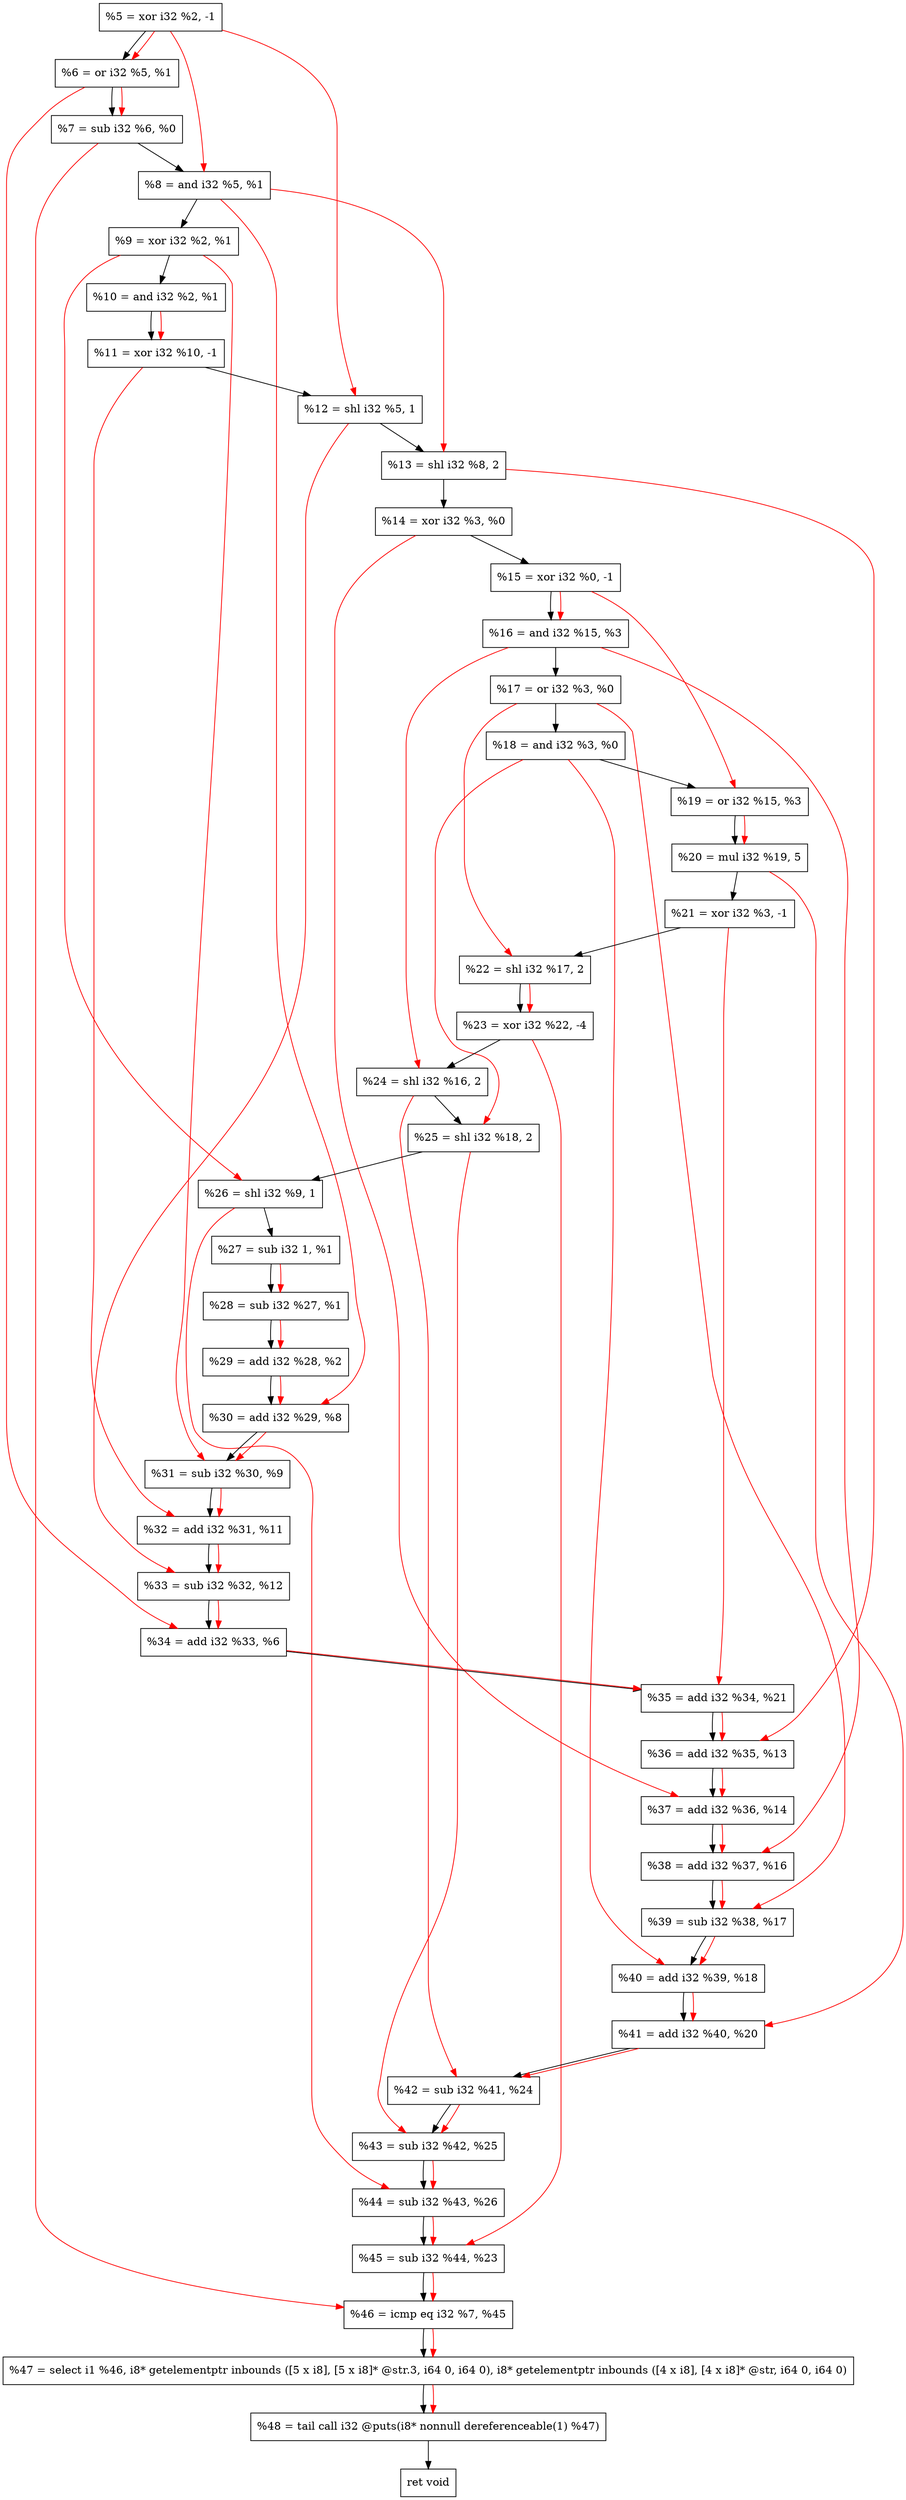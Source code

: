 digraph "DFG for'crackme' function" {
	Node0xbce180[shape=record, label="  %5 = xor i32 %2, -1"];
	Node0xbce1f0[shape=record, label="  %6 = or i32 %5, %1"];
	Node0xbce260[shape=record, label="  %7 = sub i32 %6, %0"];
	Node0xbce2d0[shape=record, label="  %8 = and i32 %5, %1"];
	Node0xbce340[shape=record, label="  %9 = xor i32 %2, %1"];
	Node0xbce3b0[shape=record, label="  %10 = and i32 %2, %1"];
	Node0xbce420[shape=record, label="  %11 = xor i32 %10, -1"];
	Node0xbce4c0[shape=record, label="  %12 = shl i32 %5, 1"];
	Node0xbce560[shape=record, label="  %13 = shl i32 %8, 2"];
	Node0xbce5d0[shape=record, label="  %14 = xor i32 %3, %0"];
	Node0xbce640[shape=record, label="  %15 = xor i32 %0, -1"];
	Node0xbce6b0[shape=record, label="  %16 = and i32 %15, %3"];
	Node0xbce720[shape=record, label="  %17 = or i32 %3, %0"];
	Node0xbce790[shape=record, label="  %18 = and i32 %3, %0"];
	Node0xbce800[shape=record, label="  %19 = or i32 %15, %3"];
	Node0xbce8a0[shape=record, label="  %20 = mul i32 %19, 5"];
	Node0xbce910[shape=record, label="  %21 = xor i32 %3, -1"];
	Node0xbce980[shape=record, label="  %22 = shl i32 %17, 2"];
	Node0xbcea20[shape=record, label="  %23 = xor i32 %22, -4"];
	Node0xbcea90[shape=record, label="  %24 = shl i32 %16, 2"];
	Node0xbceb00[shape=record, label="  %25 = shl i32 %18, 2"];
	Node0xbceb70[shape=record, label="  %26 = shl i32 %9, 1"];
	Node0xbcebe0[shape=record, label="  %27 = sub i32 1, %1"];
	Node0xbcec50[shape=record, label="  %28 = sub i32 %27, %1"];
	Node0xbcecc0[shape=record, label="  %29 = add i32 %28, %2"];
	Node0xbced30[shape=record, label="  %30 = add i32 %29, %8"];
	Node0xbceda0[shape=record, label="  %31 = sub i32 %30, %9"];
	Node0xbcee10[shape=record, label="  %32 = add i32 %31, %11"];
	Node0xbcf090[shape=record, label="  %33 = sub i32 %32, %12"];
	Node0xbcf100[shape=record, label="  %34 = add i32 %33, %6"];
	Node0xbcf170[shape=record, label="  %35 = add i32 %34, %21"];
	Node0xbcf1e0[shape=record, label="  %36 = add i32 %35, %13"];
	Node0xbcf250[shape=record, label="  %37 = add i32 %36, %14"];
	Node0xbcf2c0[shape=record, label="  %38 = add i32 %37, %16"];
	Node0xbcf330[shape=record, label="  %39 = sub i32 %38, %17"];
	Node0xbcf3a0[shape=record, label="  %40 = add i32 %39, %18"];
	Node0xbcf410[shape=record, label="  %41 = add i32 %40, %20"];
	Node0xbcf480[shape=record, label="  %42 = sub i32 %41, %24"];
	Node0xbcf4f0[shape=record, label="  %43 = sub i32 %42, %25"];
	Node0xbcf560[shape=record, label="  %44 = sub i32 %43, %26"];
	Node0xbcf5d0[shape=record, label="  %45 = sub i32 %44, %23"];
	Node0xbcf640[shape=record, label="  %46 = icmp eq i32 %7, %45"];
	Node0xb6e268[shape=record, label="  %47 = select i1 %46, i8* getelementptr inbounds ([5 x i8], [5 x i8]* @str.3, i64 0, i64 0), i8* getelementptr inbounds ([4 x i8], [4 x i8]* @str, i64 0, i64 0)"];
	Node0xbcfae0[shape=record, label="  %48 = tail call i32 @puts(i8* nonnull dereferenceable(1) %47)"];
	Node0xbcfb30[shape=record, label="  ret void"];
	Node0xbce180 -> Node0xbce1f0;
	Node0xbce1f0 -> Node0xbce260;
	Node0xbce260 -> Node0xbce2d0;
	Node0xbce2d0 -> Node0xbce340;
	Node0xbce340 -> Node0xbce3b0;
	Node0xbce3b0 -> Node0xbce420;
	Node0xbce420 -> Node0xbce4c0;
	Node0xbce4c0 -> Node0xbce560;
	Node0xbce560 -> Node0xbce5d0;
	Node0xbce5d0 -> Node0xbce640;
	Node0xbce640 -> Node0xbce6b0;
	Node0xbce6b0 -> Node0xbce720;
	Node0xbce720 -> Node0xbce790;
	Node0xbce790 -> Node0xbce800;
	Node0xbce800 -> Node0xbce8a0;
	Node0xbce8a0 -> Node0xbce910;
	Node0xbce910 -> Node0xbce980;
	Node0xbce980 -> Node0xbcea20;
	Node0xbcea20 -> Node0xbcea90;
	Node0xbcea90 -> Node0xbceb00;
	Node0xbceb00 -> Node0xbceb70;
	Node0xbceb70 -> Node0xbcebe0;
	Node0xbcebe0 -> Node0xbcec50;
	Node0xbcec50 -> Node0xbcecc0;
	Node0xbcecc0 -> Node0xbced30;
	Node0xbced30 -> Node0xbceda0;
	Node0xbceda0 -> Node0xbcee10;
	Node0xbcee10 -> Node0xbcf090;
	Node0xbcf090 -> Node0xbcf100;
	Node0xbcf100 -> Node0xbcf170;
	Node0xbcf170 -> Node0xbcf1e0;
	Node0xbcf1e0 -> Node0xbcf250;
	Node0xbcf250 -> Node0xbcf2c0;
	Node0xbcf2c0 -> Node0xbcf330;
	Node0xbcf330 -> Node0xbcf3a0;
	Node0xbcf3a0 -> Node0xbcf410;
	Node0xbcf410 -> Node0xbcf480;
	Node0xbcf480 -> Node0xbcf4f0;
	Node0xbcf4f0 -> Node0xbcf560;
	Node0xbcf560 -> Node0xbcf5d0;
	Node0xbcf5d0 -> Node0xbcf640;
	Node0xbcf640 -> Node0xb6e268;
	Node0xb6e268 -> Node0xbcfae0;
	Node0xbcfae0 -> Node0xbcfb30;
edge [color=red]
	Node0xbce180 -> Node0xbce1f0;
	Node0xbce1f0 -> Node0xbce260;
	Node0xbce180 -> Node0xbce2d0;
	Node0xbce3b0 -> Node0xbce420;
	Node0xbce180 -> Node0xbce4c0;
	Node0xbce2d0 -> Node0xbce560;
	Node0xbce640 -> Node0xbce6b0;
	Node0xbce640 -> Node0xbce800;
	Node0xbce800 -> Node0xbce8a0;
	Node0xbce720 -> Node0xbce980;
	Node0xbce980 -> Node0xbcea20;
	Node0xbce6b0 -> Node0xbcea90;
	Node0xbce790 -> Node0xbceb00;
	Node0xbce340 -> Node0xbceb70;
	Node0xbcebe0 -> Node0xbcec50;
	Node0xbcec50 -> Node0xbcecc0;
	Node0xbcecc0 -> Node0xbced30;
	Node0xbce2d0 -> Node0xbced30;
	Node0xbced30 -> Node0xbceda0;
	Node0xbce340 -> Node0xbceda0;
	Node0xbceda0 -> Node0xbcee10;
	Node0xbce420 -> Node0xbcee10;
	Node0xbcee10 -> Node0xbcf090;
	Node0xbce4c0 -> Node0xbcf090;
	Node0xbcf090 -> Node0xbcf100;
	Node0xbce1f0 -> Node0xbcf100;
	Node0xbcf100 -> Node0xbcf170;
	Node0xbce910 -> Node0xbcf170;
	Node0xbcf170 -> Node0xbcf1e0;
	Node0xbce560 -> Node0xbcf1e0;
	Node0xbcf1e0 -> Node0xbcf250;
	Node0xbce5d0 -> Node0xbcf250;
	Node0xbcf250 -> Node0xbcf2c0;
	Node0xbce6b0 -> Node0xbcf2c0;
	Node0xbcf2c0 -> Node0xbcf330;
	Node0xbce720 -> Node0xbcf330;
	Node0xbcf330 -> Node0xbcf3a0;
	Node0xbce790 -> Node0xbcf3a0;
	Node0xbcf3a0 -> Node0xbcf410;
	Node0xbce8a0 -> Node0xbcf410;
	Node0xbcf410 -> Node0xbcf480;
	Node0xbcea90 -> Node0xbcf480;
	Node0xbcf480 -> Node0xbcf4f0;
	Node0xbceb00 -> Node0xbcf4f0;
	Node0xbcf4f0 -> Node0xbcf560;
	Node0xbceb70 -> Node0xbcf560;
	Node0xbcf560 -> Node0xbcf5d0;
	Node0xbcea20 -> Node0xbcf5d0;
	Node0xbce260 -> Node0xbcf640;
	Node0xbcf5d0 -> Node0xbcf640;
	Node0xbcf640 -> Node0xb6e268;
	Node0xb6e268 -> Node0xbcfae0;
}
